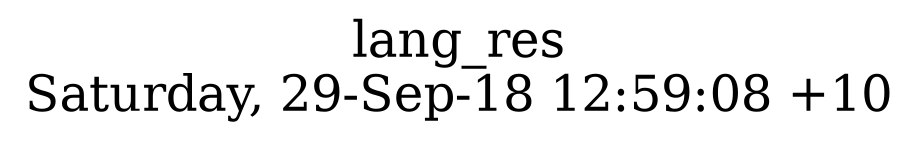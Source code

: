 digraph G {
fontsize="24";
label="lang_res\nSaturday, 29-Sep-18 12:59:08 +10";
nojustify=true;
ordering=out;
rankdir=LR;
size="30";
}
